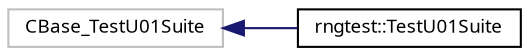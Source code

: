 digraph "Graphical Class Hierarchy"
{
 // INTERACTIVE_SVG=YES
  bgcolor="transparent";
  edge [fontname="sans-serif",fontsize="9",labelfontname="sans-serif",labelfontsize="9"];
  node [fontname="sans-serif",fontsize="9",shape=record];
  rankdir="LR";
  Node1 [label="CBase_TestU01Suite",height=0.2,width=0.4,color="grey75"];
  Node1 -> Node2 [dir="back",color="midnightblue",fontsize="9",style="solid",fontname="sans-serif"];
  Node2 [label="rngtest::TestU01Suite",height=0.2,width=0.4,color="black",URL="$classrngtest_1_1_test_u01_suite.html",tooltip="TestU01 random number generator test suite used polymorphically with Battery. "];
}
